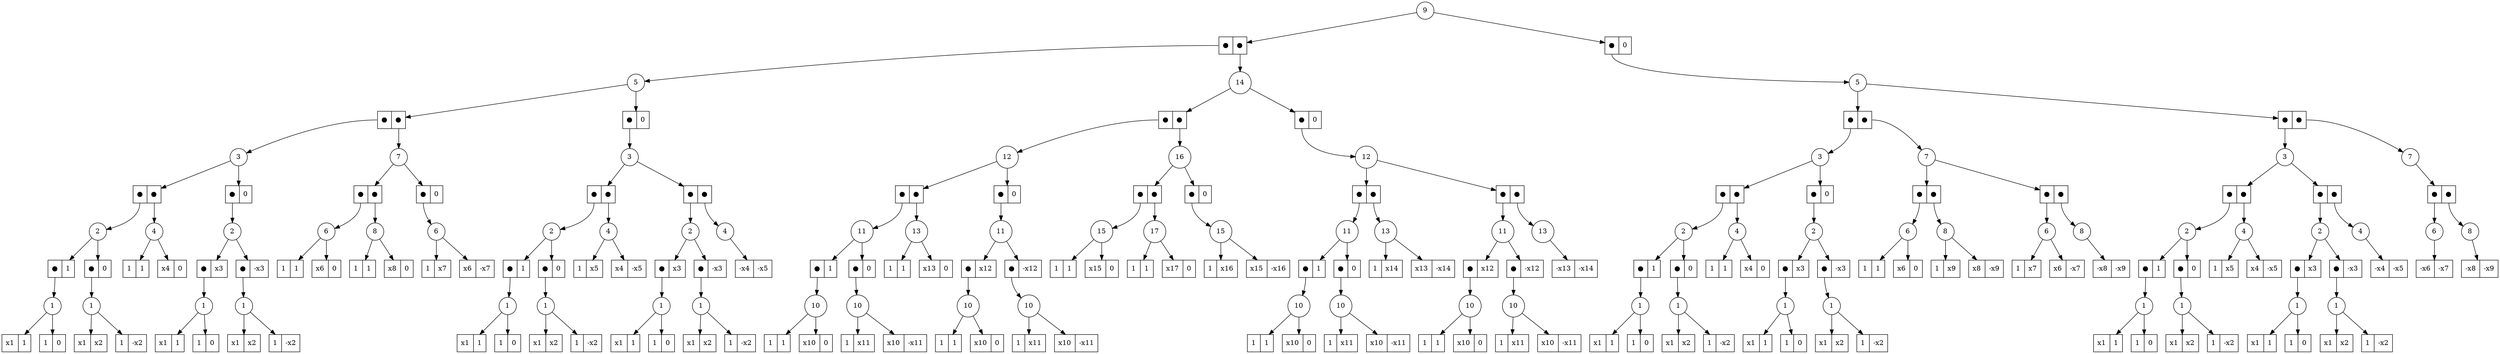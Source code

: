digraph G {
	Dec_0_1 [shape=circle, label="9"]
	Dec_0_1 -> Ele_1_3
	Ele_1_3 [shape=record,label="<f0> ●|<f1> ●"]
	Ele_1_3:f0 -> Dec_2_4
	Dec_2_4 [shape=circle, label="5"]
	Dec_2_4 -> Ele_3_7
	Ele_3_7 [shape=record,label="<f0> ●|<f1> ●"]
	Ele_3_7:f0 -> Dec_4_11
	Dec_4_11 [shape=circle, label="3"]
	Dec_4_11 -> Ele_5_20
	Ele_5_20 [shape=record,label="<f0> ●|<f1> ●"]
	Ele_5_20:f0 -> Dec_6_34
	Dec_6_34 [shape=circle, label="2"]
	Dec_6_34 -> Ele_7_61
	Ele_7_61 [shape=record,label="<f0> ●|<f1> 1"]
	Ele_7_61:f0 -> Dec_8_25
	Dec_8_25 [shape=circle, label="1"]
	Dec_8_25 -> Ele_9_49
	Ele_9_49 [shape=record,label="<f0> x1|<f1> 1"]
	Dec_8_25 -> Ele_9_50
	Ele_9_50 [shape=record,label="<f0> 1|<f1> 0"]
	Dec_6_34 -> Ele_7_62
	Ele_7_62 [shape=record,label="<f0> ●|<f1> 0"]
	Ele_7_62:f0 -> Dec_8_26
	Dec_8_26 [shape=circle, label="1"]
	Dec_8_26 -> Ele_9_51
	Ele_9_51 [shape=record,label="<f0> x1|<f1> x2"]
	Dec_8_26 -> Ele_9_52
	Ele_9_52 [shape=record,label="<f0> 1|<f1> -x2"]
	Ele_5_20:f1 -> Dec_6_35
	Dec_6_35 [shape=circle, label="4"]
	Dec_6_35 -> Ele_7_63
	Ele_7_63 [shape=record,label="<f0> 1|<f1> 1"]
	Dec_6_35 -> Ele_7_64
	Ele_7_64 [shape=record,label="<f0> x4|<f1> 0"]
	Dec_4_11 -> Ele_5_21
	Ele_5_21 [shape=record,label="<f0> ●|<f1> 0"]
	Ele_5_21:f0 -> Dec_6_36
	Dec_6_36 [shape=circle, label="2"]
	Dec_6_36 -> Ele_7_65
	Ele_7_65 [shape=record,label="<f0> ●|<f1> x3"]
	Ele_7_65:f0 -> Dec_8_27
	Dec_8_27 [shape=circle, label="1"]
	Dec_8_27 -> Ele_9_53
	Ele_9_53 [shape=record,label="<f0> x1|<f1> 1"]
	Dec_8_27 -> Ele_9_54
	Ele_9_54 [shape=record,label="<f0> 1|<f1> 0"]
	Dec_6_36 -> Ele_7_66
	Ele_7_66 [shape=record,label="<f0> ●|<f1> -x3"]
	Ele_7_66:f0 -> Dec_8_28
	Dec_8_28 [shape=circle, label="1"]
	Dec_8_28 -> Ele_9_55
	Ele_9_55 [shape=record,label="<f0> x1|<f1> x2"]
	Dec_8_28 -> Ele_9_56
	Ele_9_56 [shape=record,label="<f0> 1|<f1> -x2"]
	Ele_3_7:f1 -> Dec_4_12
	Dec_4_12 [shape=circle, label="7"]
	Dec_4_12 -> Ele_5_22
	Ele_5_22 [shape=record,label="<f0> ●|<f1> ●"]
	Ele_5_22:f0 -> Dec_6_37
	Dec_6_37 [shape=circle, label="6"]
	Dec_6_37 -> Ele_7_67
	Ele_7_67 [shape=record,label="<f0> 1|<f1> 1"]
	Dec_6_37 -> Ele_7_68
	Ele_7_68 [shape=record,label="<f0> x6|<f1> 0"]
	Ele_5_22:f1 -> Dec_6_38
	Dec_6_38 [shape=circle, label="8"]
	Dec_6_38 -> Ele_7_69
	Ele_7_69 [shape=record,label="<f0> 1|<f1> 1"]
	Dec_6_38 -> Ele_7_70
	Ele_7_70 [shape=record,label="<f0> x8|<f1> 0"]
	Dec_4_12 -> Ele_5_23
	Ele_5_23 [shape=record,label="<f0> ●|<f1> 0"]
	Ele_5_23:f0 -> Dec_6_39
	Dec_6_39 [shape=circle, label="6"]
	Dec_6_39 -> Ele_7_71
	Ele_7_71 [shape=record,label="<f0> 1|<f1> x7"]
	Dec_6_39 -> Ele_7_72
	Ele_7_72 [shape=record,label="<f0> x6|<f1> -x7"]
	Dec_2_4 -> Ele_3_8
	Ele_3_8 [shape=record,label="<f0> ●|<f1> 0"]
	Ele_3_8:f0 -> Dec_4_13
	Dec_4_13 [shape=circle, label="3"]
	Dec_4_13 -> Ele_5_24
	Ele_5_24 [shape=record,label="<f0> ●|<f1> ●"]
	Ele_5_24:f0 -> Dec_6_40
	Dec_6_40 [shape=circle, label="2"]
	Dec_6_40 -> Ele_7_73
	Ele_7_73 [shape=record,label="<f0> ●|<f1> 1"]
	Ele_7_73:f0 -> Dec_8_29
	Dec_8_29 [shape=circle, label="1"]
	Dec_8_29 -> Ele_9_57
	Ele_9_57 [shape=record,label="<f0> x1|<f1> 1"]
	Dec_8_29 -> Ele_9_58
	Ele_9_58 [shape=record,label="<f0> 1|<f1> 0"]
	Dec_6_40 -> Ele_7_74
	Ele_7_74 [shape=record,label="<f0> ●|<f1> 0"]
	Ele_7_74:f0 -> Dec_8_30
	Dec_8_30 [shape=circle, label="1"]
	Dec_8_30 -> Ele_9_59
	Ele_9_59 [shape=record,label="<f0> x1|<f1> x2"]
	Dec_8_30 -> Ele_9_60
	Ele_9_60 [shape=record,label="<f0> 1|<f1> -x2"]
	Ele_5_24:f1 -> Dec_6_41
	Dec_6_41 [shape=circle, label="4"]
	Dec_6_41 -> Ele_7_75
	Ele_7_75 [shape=record,label="<f0> 1|<f1> x5"]
	Dec_6_41 -> Ele_7_76
	Ele_7_76 [shape=record,label="<f0> x4|<f1> -x5"]
	Dec_4_13 -> Ele_5_25
	Ele_5_25 [shape=record,label="<f0> ●|<f1> ●"]
	Ele_5_25:f0 -> Dec_6_42
	Dec_6_42 [shape=circle, label="2"]
	Dec_6_42 -> Ele_7_77
	Ele_7_77 [shape=record,label="<f0> ●|<f1> x3"]
	Ele_7_77:f0 -> Dec_8_31
	Dec_8_31 [shape=circle, label="1"]
	Dec_8_31 -> Ele_9_61
	Ele_9_61 [shape=record,label="<f0> x1|<f1> 1"]
	Dec_8_31 -> Ele_9_62
	Ele_9_62 [shape=record,label="<f0> 1|<f1> 0"]
	Dec_6_42 -> Ele_7_78
	Ele_7_78 [shape=record,label="<f0> ●|<f1> -x3"]
	Ele_7_78:f0 -> Dec_8_32
	Dec_8_32 [shape=circle, label="1"]
	Dec_8_32 -> Ele_9_63
	Ele_9_63 [shape=record,label="<f0> x1|<f1> x2"]
	Dec_8_32 -> Ele_9_64
	Ele_9_64 [shape=record,label="<f0> 1|<f1> -x2"]
	Ele_5_25:f1 -> Dec_6_43
	Dec_6_43 [shape=circle, label="4"]
	Dec_6_43 -> Ele_7_79
	Ele_7_79 [shape=record,label="<f0> -x4|<f1> -x5"]
	Ele_1_3:f1 -> Dec_2_5
	Dec_2_5 [shape=circle, label="14"]
	Dec_2_5 -> Ele_3_9
	Ele_3_9 [shape=record,label="<f0> ●|<f1> ●"]
	Ele_3_9:f0 -> Dec_4_14
	Dec_4_14 [shape=circle, label="12"]
	Dec_4_14 -> Ele_5_26
	Ele_5_26 [shape=record,label="<f0> ●|<f1> ●"]
	Ele_5_26:f0 -> Dec_6_44
	Dec_6_44 [shape=circle, label="11"]
	Dec_6_44 -> Ele_7_80
	Ele_7_80 [shape=record,label="<f0> ●|<f1> 1"]
	Ele_7_80:f0 -> Dec_8_33
	Dec_8_33 [shape=circle, label="10"]
	Dec_8_33 -> Ele_9_65
	Ele_9_65 [shape=record,label="<f0> 1|<f1> 1"]
	Dec_8_33 -> Ele_9_66
	Ele_9_66 [shape=record,label="<f0> x10|<f1> 0"]
	Dec_6_44 -> Ele_7_81
	Ele_7_81 [shape=record,label="<f0> ●|<f1> 0"]
	Ele_7_81:f0 -> Dec_8_34
	Dec_8_34 [shape=circle, label="10"]
	Dec_8_34 -> Ele_9_67
	Ele_9_67 [shape=record,label="<f0> 1|<f1> x11"]
	Dec_8_34 -> Ele_9_68
	Ele_9_68 [shape=record,label="<f0> x10|<f1> -x11"]
	Ele_5_26:f1 -> Dec_6_45
	Dec_6_45 [shape=circle, label="13"]
	Dec_6_45 -> Ele_7_82
	Ele_7_82 [shape=record,label="<f0> 1|<f1> 1"]
	Dec_6_45 -> Ele_7_83
	Ele_7_83 [shape=record,label="<f0> x13|<f1> 0"]
	Dec_4_14 -> Ele_5_27
	Ele_5_27 [shape=record,label="<f0> ●|<f1> 0"]
	Ele_5_27:f0 -> Dec_6_46
	Dec_6_46 [shape=circle, label="11"]
	Dec_6_46 -> Ele_7_84
	Ele_7_84 [shape=record,label="<f0> ●|<f1> x12"]
	Ele_7_84:f0 -> Dec_8_35
	Dec_8_35 [shape=circle, label="10"]
	Dec_8_35 -> Ele_9_69
	Ele_9_69 [shape=record,label="<f0> 1|<f1> 1"]
	Dec_8_35 -> Ele_9_70
	Ele_9_70 [shape=record,label="<f0> x10|<f1> 0"]
	Dec_6_46 -> Ele_7_85
	Ele_7_85 [shape=record,label="<f0> ●|<f1> -x12"]
	Ele_7_85:f0 -> Dec_8_36
	Dec_8_36 [shape=circle, label="10"]
	Dec_8_36 -> Ele_9_71
	Ele_9_71 [shape=record,label="<f0> 1|<f1> x11"]
	Dec_8_36 -> Ele_9_72
	Ele_9_72 [shape=record,label="<f0> x10|<f1> -x11"]
	Ele_3_9:f1 -> Dec_4_15
	Dec_4_15 [shape=circle, label="16"]
	Dec_4_15 -> Ele_5_28
	Ele_5_28 [shape=record,label="<f0> ●|<f1> ●"]
	Ele_5_28:f0 -> Dec_6_47
	Dec_6_47 [shape=circle, label="15"]
	Dec_6_47 -> Ele_7_86
	Ele_7_86 [shape=record,label="<f0> 1|<f1> 1"]
	Dec_6_47 -> Ele_7_87
	Ele_7_87 [shape=record,label="<f0> x15|<f1> 0"]
	Ele_5_28:f1 -> Dec_6_48
	Dec_6_48 [shape=circle, label="17"]
	Dec_6_48 -> Ele_7_88
	Ele_7_88 [shape=record,label="<f0> 1|<f1> 1"]
	Dec_6_48 -> Ele_7_89
	Ele_7_89 [shape=record,label="<f0> x17|<f1> 0"]
	Dec_4_15 -> Ele_5_29
	Ele_5_29 [shape=record,label="<f0> ●|<f1> 0"]
	Ele_5_29:f0 -> Dec_6_49
	Dec_6_49 [shape=circle, label="15"]
	Dec_6_49 -> Ele_7_90
	Ele_7_90 [shape=record,label="<f0> 1|<f1> x16"]
	Dec_6_49 -> Ele_7_91
	Ele_7_91 [shape=record,label="<f0> x15|<f1> -x16"]
	Dec_2_5 -> Ele_3_10
	Ele_3_10 [shape=record,label="<f0> ●|<f1> 0"]
	Ele_3_10:f0 -> Dec_4_16
	Dec_4_16 [shape=circle, label="12"]
	Dec_4_16 -> Ele_5_30
	Ele_5_30 [shape=record,label="<f0> ●|<f1> ●"]
	Ele_5_30:f0 -> Dec_6_50
	Dec_6_50 [shape=circle, label="11"]
	Dec_6_50 -> Ele_7_92
	Ele_7_92 [shape=record,label="<f0> ●|<f1> 1"]
	Ele_7_92:f0 -> Dec_8_37
	Dec_8_37 [shape=circle, label="10"]
	Dec_8_37 -> Ele_9_73
	Ele_9_73 [shape=record,label="<f0> 1|<f1> 1"]
	Dec_8_37 -> Ele_9_74
	Ele_9_74 [shape=record,label="<f0> x10|<f1> 0"]
	Dec_6_50 -> Ele_7_93
	Ele_7_93 [shape=record,label="<f0> ●|<f1> 0"]
	Ele_7_93:f0 -> Dec_8_38
	Dec_8_38 [shape=circle, label="10"]
	Dec_8_38 -> Ele_9_75
	Ele_9_75 [shape=record,label="<f0> 1|<f1> x11"]
	Dec_8_38 -> Ele_9_76
	Ele_9_76 [shape=record,label="<f0> x10|<f1> -x11"]
	Ele_5_30:f1 -> Dec_6_51
	Dec_6_51 [shape=circle, label="13"]
	Dec_6_51 -> Ele_7_94
	Ele_7_94 [shape=record,label="<f0> 1|<f1> x14"]
	Dec_6_51 -> Ele_7_95
	Ele_7_95 [shape=record,label="<f0> x13|<f1> -x14"]
	Dec_4_16 -> Ele_5_31
	Ele_5_31 [shape=record,label="<f0> ●|<f1> ●"]
	Ele_5_31:f0 -> Dec_6_52
	Dec_6_52 [shape=circle, label="11"]
	Dec_6_52 -> Ele_7_96
	Ele_7_96 [shape=record,label="<f0> ●|<f1> x12"]
	Ele_7_96:f0 -> Dec_8_39
	Dec_8_39 [shape=circle, label="10"]
	Dec_8_39 -> Ele_9_77
	Ele_9_77 [shape=record,label="<f0> 1|<f1> 1"]
	Dec_8_39 -> Ele_9_78
	Ele_9_78 [shape=record,label="<f0> x10|<f1> 0"]
	Dec_6_52 -> Ele_7_97
	Ele_7_97 [shape=record,label="<f0> ●|<f1> -x12"]
	Ele_7_97:f0 -> Dec_8_40
	Dec_8_40 [shape=circle, label="10"]
	Dec_8_40 -> Ele_9_79
	Ele_9_79 [shape=record,label="<f0> 1|<f1> x11"]
	Dec_8_40 -> Ele_9_80
	Ele_9_80 [shape=record,label="<f0> x10|<f1> -x11"]
	Ele_5_31:f1 -> Dec_6_53
	Dec_6_53 [shape=circle, label="13"]
	Dec_6_53 -> Ele_7_98
	Ele_7_98 [shape=record,label="<f0> -x13|<f1> -x14"]
	Dec_0_1 -> Ele_1_4
	Ele_1_4 [shape=record,label="<f0> ●|<f1> 0"]
	Ele_1_4:f0 -> Dec_2_6
	Dec_2_6 [shape=circle, label="5"]
	Dec_2_6 -> Ele_3_11
	Ele_3_11 [shape=record,label="<f0> ●|<f1> ●"]
	Ele_3_11:f0 -> Dec_4_17
	Dec_4_17 [shape=circle, label="3"]
	Dec_4_17 -> Ele_5_32
	Ele_5_32 [shape=record,label="<f0> ●|<f1> ●"]
	Ele_5_32:f0 -> Dec_6_54
	Dec_6_54 [shape=circle, label="2"]
	Dec_6_54 -> Ele_7_99
	Ele_7_99 [shape=record,label="<f0> ●|<f1> 1"]
	Ele_7_99:f0 -> Dec_8_41
	Dec_8_41 [shape=circle, label="1"]
	Dec_8_41 -> Ele_9_81
	Ele_9_81 [shape=record,label="<f0> x1|<f1> 1"]
	Dec_8_41 -> Ele_9_82
	Ele_9_82 [shape=record,label="<f0> 1|<f1> 0"]
	Dec_6_54 -> Ele_7_100
	Ele_7_100 [shape=record,label="<f0> ●|<f1> 0"]
	Ele_7_100:f0 -> Dec_8_42
	Dec_8_42 [shape=circle, label="1"]
	Dec_8_42 -> Ele_9_83
	Ele_9_83 [shape=record,label="<f0> x1|<f1> x2"]
	Dec_8_42 -> Ele_9_84
	Ele_9_84 [shape=record,label="<f0> 1|<f1> -x2"]
	Ele_5_32:f1 -> Dec_6_55
	Dec_6_55 [shape=circle, label="4"]
	Dec_6_55 -> Ele_7_101
	Ele_7_101 [shape=record,label="<f0> 1|<f1> 1"]
	Dec_6_55 -> Ele_7_102
	Ele_7_102 [shape=record,label="<f0> x4|<f1> 0"]
	Dec_4_17 -> Ele_5_33
	Ele_5_33 [shape=record,label="<f0> ●|<f1> 0"]
	Ele_5_33:f0 -> Dec_6_56
	Dec_6_56 [shape=circle, label="2"]
	Dec_6_56 -> Ele_7_103
	Ele_7_103 [shape=record,label="<f0> ●|<f1> x3"]
	Ele_7_103:f0 -> Dec_8_43
	Dec_8_43 [shape=circle, label="1"]
	Dec_8_43 -> Ele_9_85
	Ele_9_85 [shape=record,label="<f0> x1|<f1> 1"]
	Dec_8_43 -> Ele_9_86
	Ele_9_86 [shape=record,label="<f0> 1|<f1> 0"]
	Dec_6_56 -> Ele_7_104
	Ele_7_104 [shape=record,label="<f0> ●|<f1> -x3"]
	Ele_7_104:f0 -> Dec_8_44
	Dec_8_44 [shape=circle, label="1"]
	Dec_8_44 -> Ele_9_87
	Ele_9_87 [shape=record,label="<f0> x1|<f1> x2"]
	Dec_8_44 -> Ele_9_88
	Ele_9_88 [shape=record,label="<f0> 1|<f1> -x2"]
	Ele_3_11:f1 -> Dec_4_18
	Dec_4_18 [shape=circle, label="7"]
	Dec_4_18 -> Ele_5_34
	Ele_5_34 [shape=record,label="<f0> ●|<f1> ●"]
	Ele_5_34:f0 -> Dec_6_57
	Dec_6_57 [shape=circle, label="6"]
	Dec_6_57 -> Ele_7_105
	Ele_7_105 [shape=record,label="<f0> 1|<f1> 1"]
	Dec_6_57 -> Ele_7_106
	Ele_7_106 [shape=record,label="<f0> x6|<f1> 0"]
	Ele_5_34:f1 -> Dec_6_58
	Dec_6_58 [shape=circle, label="8"]
	Dec_6_58 -> Ele_7_107
	Ele_7_107 [shape=record,label="<f0> 1|<f1> x9"]
	Dec_6_58 -> Ele_7_108
	Ele_7_108 [shape=record,label="<f0> x8|<f1> -x9"]
	Dec_4_18 -> Ele_5_35
	Ele_5_35 [shape=record,label="<f0> ●|<f1> ●"]
	Ele_5_35:f0 -> Dec_6_59
	Dec_6_59 [shape=circle, label="6"]
	Dec_6_59 -> Ele_7_109
	Ele_7_109 [shape=record,label="<f0> 1|<f1> x7"]
	Dec_6_59 -> Ele_7_110
	Ele_7_110 [shape=record,label="<f0> x6|<f1> -x7"]
	Ele_5_35:f1 -> Dec_6_60
	Dec_6_60 [shape=circle, label="8"]
	Dec_6_60 -> Ele_7_111
	Ele_7_111 [shape=record,label="<f0> -x8|<f1> -x9"]
	Dec_2_6 -> Ele_3_12
	Ele_3_12 [shape=record,label="<f0> ●|<f1> ●"]
	Ele_3_12:f0 -> Dec_4_19
	Dec_4_19 [shape=circle, label="3"]
	Dec_4_19 -> Ele_5_36
	Ele_5_36 [shape=record,label="<f0> ●|<f1> ●"]
	Ele_5_36:f0 -> Dec_6_61
	Dec_6_61 [shape=circle, label="2"]
	Dec_6_61 -> Ele_7_112
	Ele_7_112 [shape=record,label="<f0> ●|<f1> 1"]
	Ele_7_112:f0 -> Dec_8_45
	Dec_8_45 [shape=circle, label="1"]
	Dec_8_45 -> Ele_9_89
	Ele_9_89 [shape=record,label="<f0> x1|<f1> 1"]
	Dec_8_45 -> Ele_9_90
	Ele_9_90 [shape=record,label="<f0> 1|<f1> 0"]
	Dec_6_61 -> Ele_7_113
	Ele_7_113 [shape=record,label="<f0> ●|<f1> 0"]
	Ele_7_113:f0 -> Dec_8_46
	Dec_8_46 [shape=circle, label="1"]
	Dec_8_46 -> Ele_9_91
	Ele_9_91 [shape=record,label="<f0> x1|<f1> x2"]
	Dec_8_46 -> Ele_9_92
	Ele_9_92 [shape=record,label="<f0> 1|<f1> -x2"]
	Ele_5_36:f1 -> Dec_6_62
	Dec_6_62 [shape=circle, label="4"]
	Dec_6_62 -> Ele_7_114
	Ele_7_114 [shape=record,label="<f0> 1|<f1> x5"]
	Dec_6_62 -> Ele_7_115
	Ele_7_115 [shape=record,label="<f0> x4|<f1> -x5"]
	Dec_4_19 -> Ele_5_37
	Ele_5_37 [shape=record,label="<f0> ●|<f1> ●"]
	Ele_5_37:f0 -> Dec_6_63
	Dec_6_63 [shape=circle, label="2"]
	Dec_6_63 -> Ele_7_116
	Ele_7_116 [shape=record,label="<f0> ●|<f1> x3"]
	Ele_7_116:f0 -> Dec_8_47
	Dec_8_47 [shape=circle, label="1"]
	Dec_8_47 -> Ele_9_93
	Ele_9_93 [shape=record,label="<f0> x1|<f1> 1"]
	Dec_8_47 -> Ele_9_94
	Ele_9_94 [shape=record,label="<f0> 1|<f1> 0"]
	Dec_6_63 -> Ele_7_117
	Ele_7_117 [shape=record,label="<f0> ●|<f1> -x3"]
	Ele_7_117:f0 -> Dec_8_48
	Dec_8_48 [shape=circle, label="1"]
	Dec_8_48 -> Ele_9_95
	Ele_9_95 [shape=record,label="<f0> x1|<f1> x2"]
	Dec_8_48 -> Ele_9_96
	Ele_9_96 [shape=record,label="<f0> 1|<f1> -x2"]
	Ele_5_37:f1 -> Dec_6_64
	Dec_6_64 [shape=circle, label="4"]
	Dec_6_64 -> Ele_7_118
	Ele_7_118 [shape=record,label="<f0> -x4|<f1> -x5"]
	Ele_3_12:f1 -> Dec_4_20
	Dec_4_20 [shape=circle, label="7"]
	Dec_4_20 -> Ele_5_38
	Ele_5_38 [shape=record,label="<f0> ●|<f1> ●"]
	Ele_5_38:f0 -> Dec_6_65
	Dec_6_65 [shape=circle, label="6"]
	Dec_6_65 -> Ele_7_119
	Ele_7_119 [shape=record,label="<f0> -x6|<f1> -x7"]
	Ele_5_38:f1 -> Dec_6_66
	Dec_6_66 [shape=circle, label="8"]
	Dec_6_66 -> Ele_7_120
	Ele_7_120 [shape=record,label="<f0> -x8|<f1> -x9"]
}
